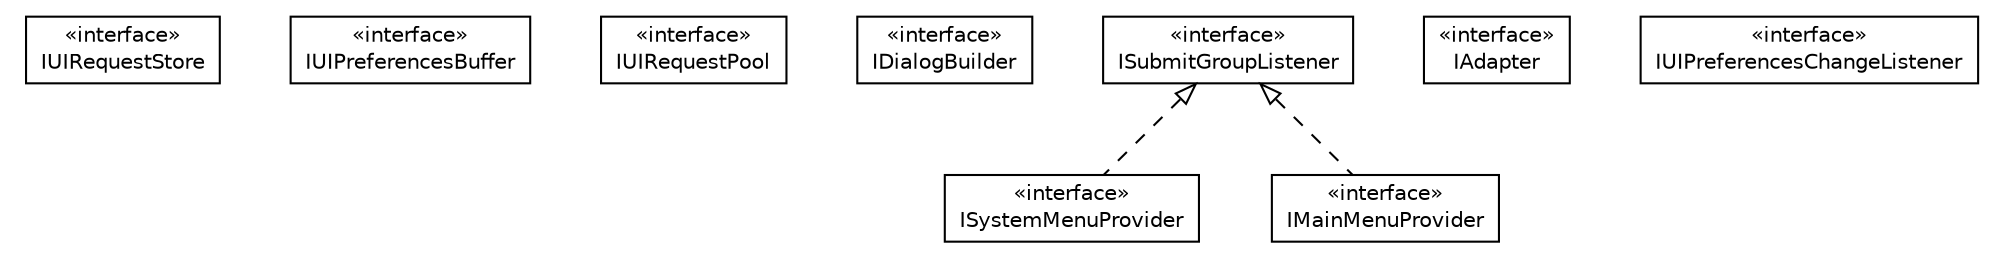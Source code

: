 #!/usr/local/bin/dot
#
# Class diagram 
# Generated by UMLGraph version R5_6-24-gf6e263 (http://www.umlgraph.org/)
#

digraph G {
	edge [fontname="Helvetica",fontsize=10,labelfontname="Helvetica",labelfontsize=10];
	node [fontname="Helvetica",fontsize=10,shape=plaintext];
	nodesep=0.25;
	ranksep=0.5;
	// org.universAAL.ui.dm.interfaces.IUIRequestStore
	c1024 [label=<<table title="org.universAAL.ui.dm.interfaces.IUIRequestStore" border="0" cellborder="1" cellspacing="0" cellpadding="2" port="p" href="./IUIRequestStore.html">
		<tr><td><table border="0" cellspacing="0" cellpadding="1">
<tr><td align="center" balign="center"> &#171;interface&#187; </td></tr>
<tr><td align="center" balign="center"> IUIRequestStore </td></tr>
		</table></td></tr>
		</table>>, URL="./IUIRequestStore.html", fontname="Helvetica", fontcolor="black", fontsize=10.0];
	// org.universAAL.ui.dm.interfaces.IUIPreferencesBuffer
	c1025 [label=<<table title="org.universAAL.ui.dm.interfaces.IUIPreferencesBuffer" border="0" cellborder="1" cellspacing="0" cellpadding="2" port="p" href="./IUIPreferencesBuffer.html">
		<tr><td><table border="0" cellspacing="0" cellpadding="1">
<tr><td align="center" balign="center"> &#171;interface&#187; </td></tr>
<tr><td align="center" balign="center"> IUIPreferencesBuffer </td></tr>
		</table></td></tr>
		</table>>, URL="./IUIPreferencesBuffer.html", fontname="Helvetica", fontcolor="black", fontsize=10.0];
	// org.universAAL.ui.dm.interfaces.IUIRequestPool
	c1026 [label=<<table title="org.universAAL.ui.dm.interfaces.IUIRequestPool" border="0" cellborder="1" cellspacing="0" cellpadding="2" port="p" href="./IUIRequestPool.html">
		<tr><td><table border="0" cellspacing="0" cellpadding="1">
<tr><td align="center" balign="center"> &#171;interface&#187; </td></tr>
<tr><td align="center" balign="center"> IUIRequestPool </td></tr>
		</table></td></tr>
		</table>>, URL="./IUIRequestPool.html", fontname="Helvetica", fontcolor="black", fontsize=10.0];
	// org.universAAL.ui.dm.interfaces.IDialogBuilder
	c1027 [label=<<table title="org.universAAL.ui.dm.interfaces.IDialogBuilder" border="0" cellborder="1" cellspacing="0" cellpadding="2" port="p" href="./IDialogBuilder.html">
		<tr><td><table border="0" cellspacing="0" cellpadding="1">
<tr><td align="center" balign="center"> &#171;interface&#187; </td></tr>
<tr><td align="center" balign="center"> IDialogBuilder </td></tr>
		</table></td></tr>
		</table>>, URL="./IDialogBuilder.html", fontname="Helvetica", fontcolor="black", fontsize=10.0];
	// org.universAAL.ui.dm.interfaces.ISystemMenuProvider
	c1028 [label=<<table title="org.universAAL.ui.dm.interfaces.ISystemMenuProvider" border="0" cellborder="1" cellspacing="0" cellpadding="2" port="p" href="./ISystemMenuProvider.html">
		<tr><td><table border="0" cellspacing="0" cellpadding="1">
<tr><td align="center" balign="center"> &#171;interface&#187; </td></tr>
<tr><td align="center" balign="center"> ISystemMenuProvider </td></tr>
		</table></td></tr>
		</table>>, URL="./ISystemMenuProvider.html", fontname="Helvetica", fontcolor="black", fontsize=10.0];
	// org.universAAL.ui.dm.interfaces.IAdapter
	c1029 [label=<<table title="org.universAAL.ui.dm.interfaces.IAdapter" border="0" cellborder="1" cellspacing="0" cellpadding="2" port="p" href="./IAdapter.html">
		<tr><td><table border="0" cellspacing="0" cellpadding="1">
<tr><td align="center" balign="center"> &#171;interface&#187; </td></tr>
<tr><td align="center" balign="center"> IAdapter </td></tr>
		</table></td></tr>
		</table>>, URL="./IAdapter.html", fontname="Helvetica", fontcolor="black", fontsize=10.0];
	// org.universAAL.ui.dm.interfaces.IUIPreferencesChangeListener
	c1030 [label=<<table title="org.universAAL.ui.dm.interfaces.IUIPreferencesChangeListener" border="0" cellborder="1" cellspacing="0" cellpadding="2" port="p" href="./IUIPreferencesChangeListener.html">
		<tr><td><table border="0" cellspacing="0" cellpadding="1">
<tr><td align="center" balign="center"> &#171;interface&#187; </td></tr>
<tr><td align="center" balign="center"> IUIPreferencesChangeListener </td></tr>
		</table></td></tr>
		</table>>, URL="./IUIPreferencesChangeListener.html", fontname="Helvetica", fontcolor="black", fontsize=10.0];
	// org.universAAL.ui.dm.interfaces.ISubmitGroupListener
	c1031 [label=<<table title="org.universAAL.ui.dm.interfaces.ISubmitGroupListener" border="0" cellborder="1" cellspacing="0" cellpadding="2" port="p" href="./ISubmitGroupListener.html">
		<tr><td><table border="0" cellspacing="0" cellpadding="1">
<tr><td align="center" balign="center"> &#171;interface&#187; </td></tr>
<tr><td align="center" balign="center"> ISubmitGroupListener </td></tr>
		</table></td></tr>
		</table>>, URL="./ISubmitGroupListener.html", fontname="Helvetica", fontcolor="black", fontsize=10.0];
	// org.universAAL.ui.dm.interfaces.IMainMenuProvider
	c1032 [label=<<table title="org.universAAL.ui.dm.interfaces.IMainMenuProvider" border="0" cellborder="1" cellspacing="0" cellpadding="2" port="p" href="./IMainMenuProvider.html">
		<tr><td><table border="0" cellspacing="0" cellpadding="1">
<tr><td align="center" balign="center"> &#171;interface&#187; </td></tr>
<tr><td align="center" balign="center"> IMainMenuProvider </td></tr>
		</table></td></tr>
		</table>>, URL="./IMainMenuProvider.html", fontname="Helvetica", fontcolor="black", fontsize=10.0];
	//org.universAAL.ui.dm.interfaces.ISystemMenuProvider implements org.universAAL.ui.dm.interfaces.ISubmitGroupListener
	c1031:p -> c1028:p [dir=back,arrowtail=empty,style=dashed];
	//org.universAAL.ui.dm.interfaces.IMainMenuProvider implements org.universAAL.ui.dm.interfaces.ISubmitGroupListener
	c1031:p -> c1032:p [dir=back,arrowtail=empty,style=dashed];
}

